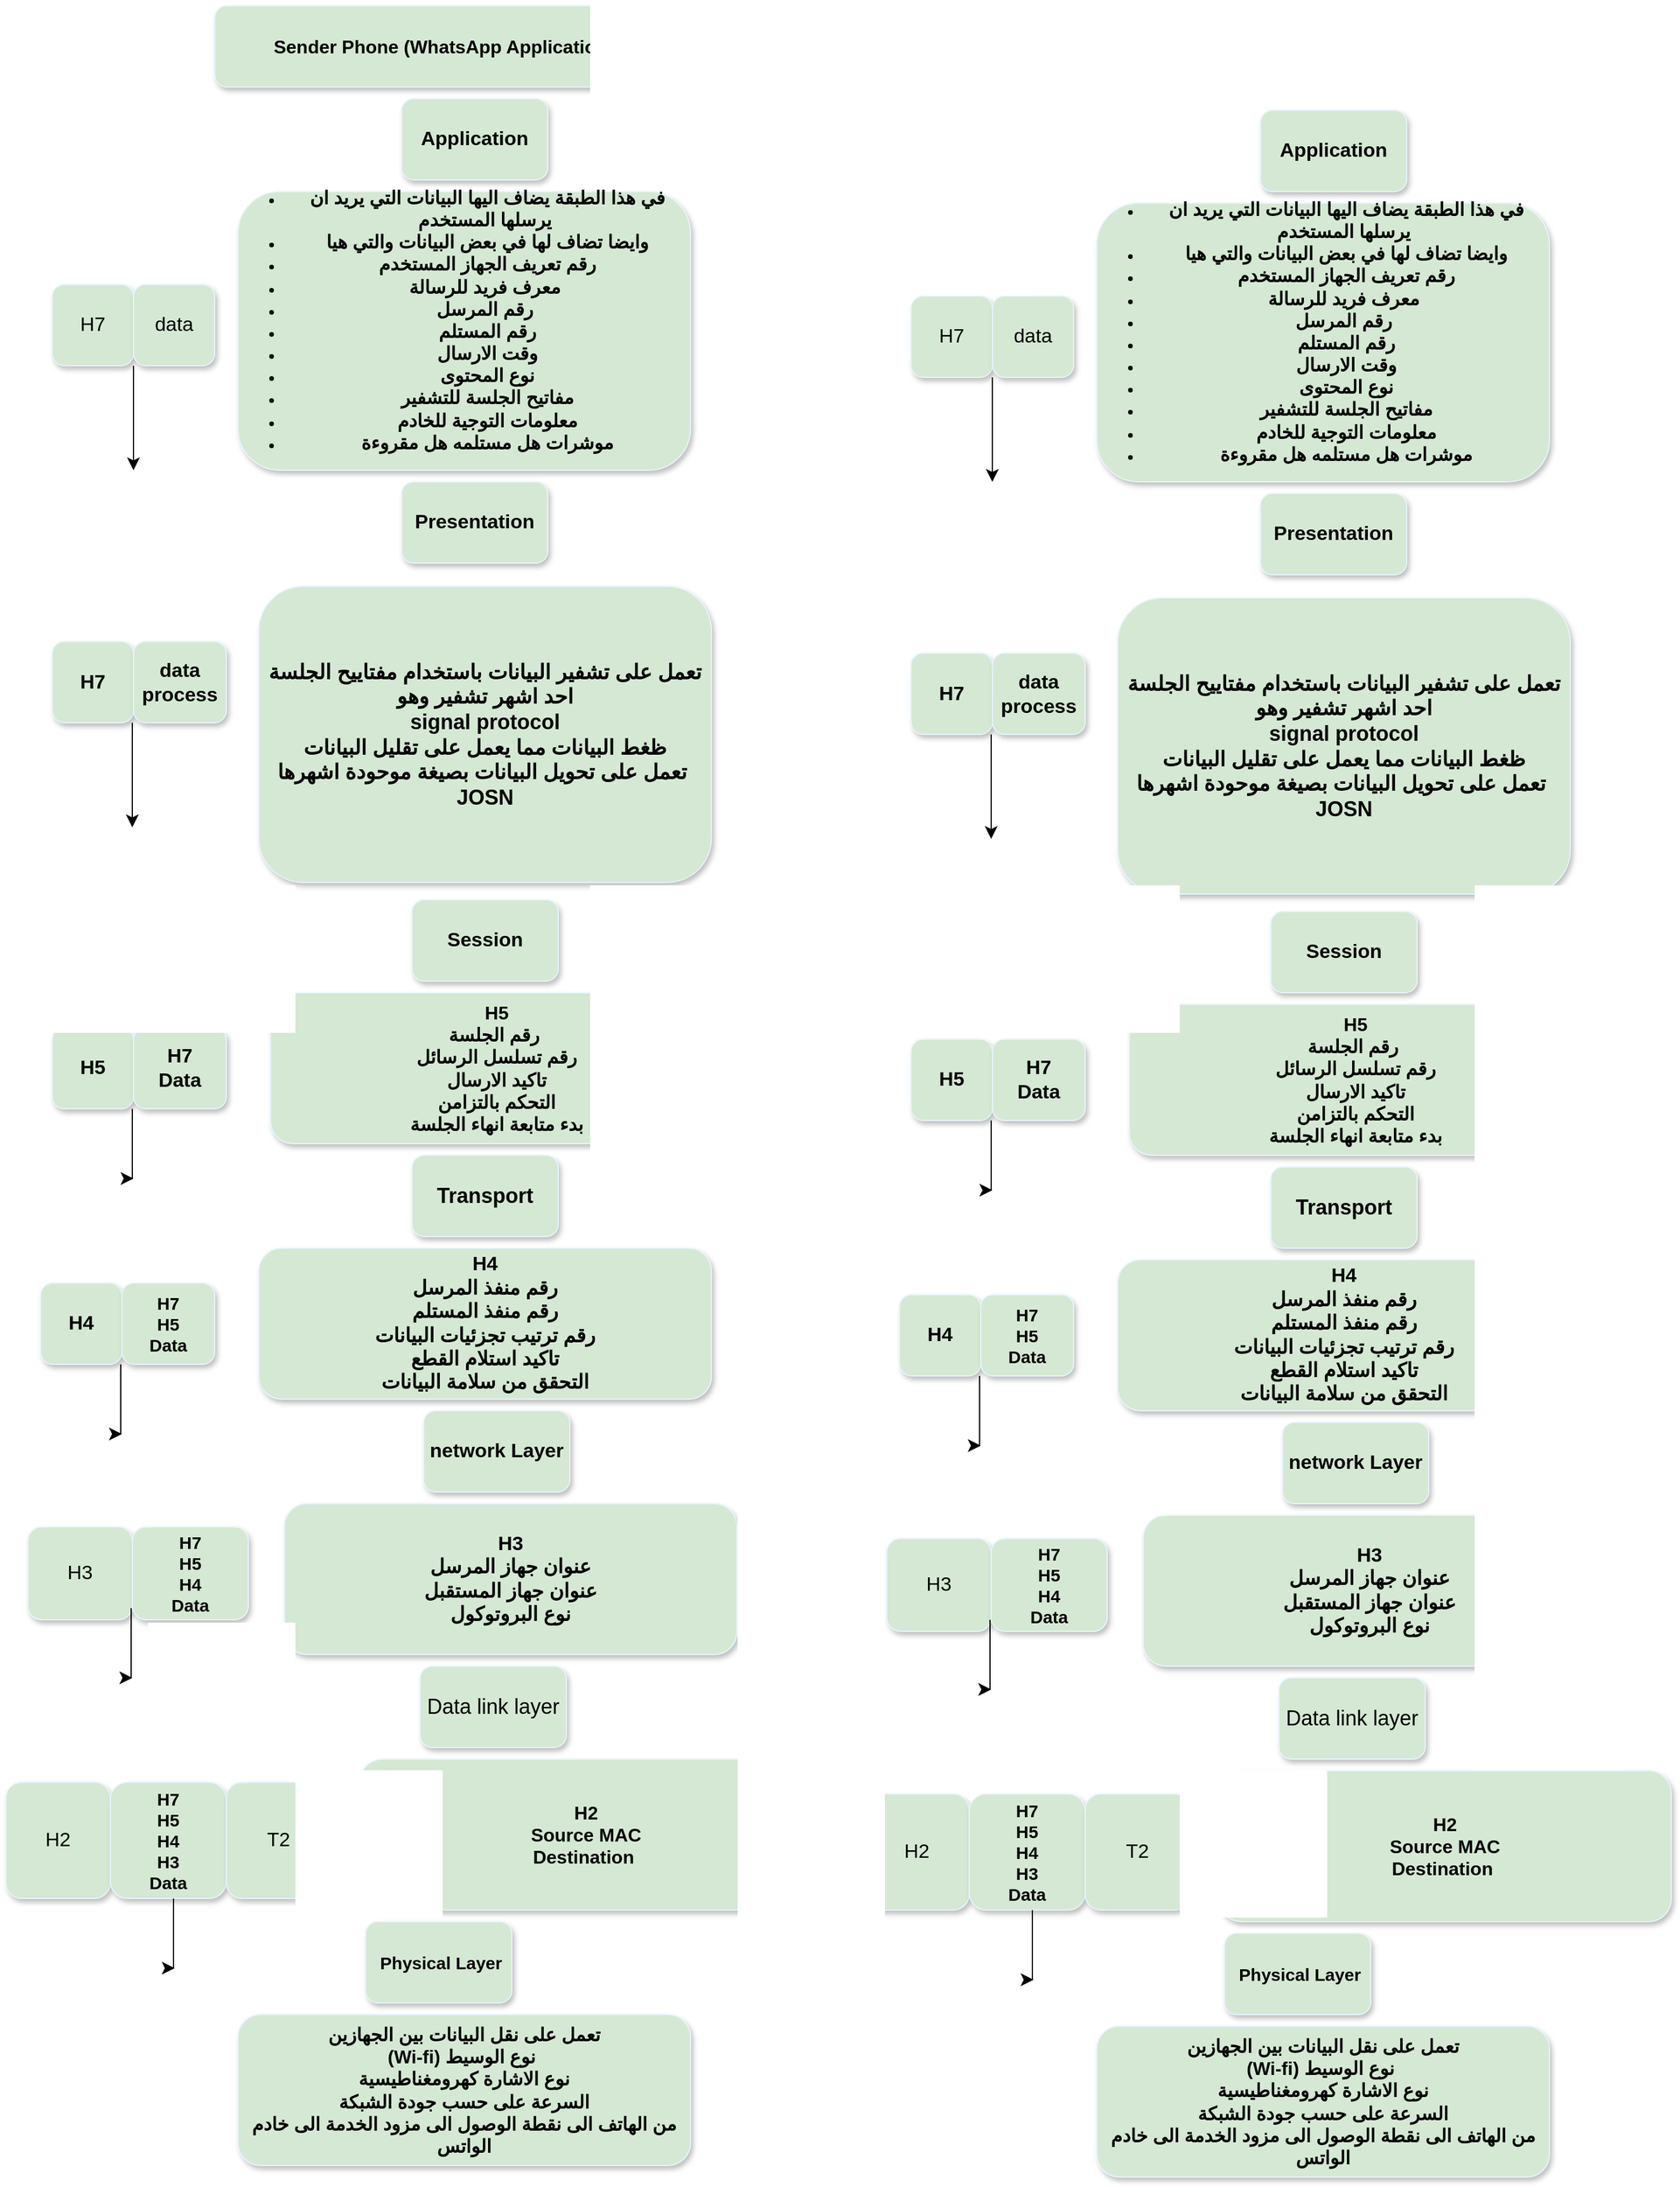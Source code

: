 <mxfile version="28.2.5">
  <diagram name="Page-1" id="BYnBQf4yTMIS-qgF4fNu">
    <mxGraphModel dx="1042" dy="1785" grid="1" gridSize="10" guides="1" tooltips="1" connect="1" arrows="1" fold="1" page="1" pageScale="1" pageWidth="827" pageHeight="1169" math="0" shadow="0">
      <root>
        <mxCell id="0" />
        <mxCell id="1" parent="0" />
        <mxCell id="rUcuS0b6T3NQoIwaLk_W-1" value="&lt;font style=&quot;font-size: 16px;&quot;&gt;&lt;b&gt;&amp;nbsp;Sender Phone (WhatsApp Application)&lt;/b&gt;&lt;/font&gt;" style="rounded=1;whiteSpace=wrap;html=1;fillColor=#d5e8d4;strokeColor=#E8F5FF;gradientColor=none;gradientDirection=south;glass=0;shadow=1;" parent="1" vertex="1">
          <mxGeometry x="190" y="-50" width="390" height="70" as="geometry" />
        </mxCell>
        <mxCell id="rUcuS0b6T3NQoIwaLk_W-9" value="&lt;font style=&quot;font-size: 17px;&quot;&gt;H7&lt;/font&gt;" style="rounded=1;whiteSpace=wrap;html=1;fillColor=#d5e8d4;strokeColor=#E8F5FF;gradientColor=none;gradientDirection=south;glass=0;shadow=1;" parent="1" vertex="1">
          <mxGeometry x="50" y="190" width="70" height="70" as="geometry" />
        </mxCell>
        <mxCell id="rUcuS0b6T3NQoIwaLk_W-10" value="&lt;font style=&quot;font-size: 17px;&quot;&gt;data&lt;/font&gt;" style="rounded=1;whiteSpace=wrap;html=1;fillColor=#d5e8d4;strokeColor=#E8F5FF;gradientColor=none;gradientDirection=south;glass=0;shadow=1;" parent="1" vertex="1">
          <mxGeometry x="120" y="190" width="70" height="70" as="geometry" />
        </mxCell>
        <mxCell id="rUcuS0b6T3NQoIwaLk_W-13" value="&lt;ul&gt;&lt;li style=&quot;&quot;&gt;&lt;span style=&quot;background-color: transparent; color: light-dark(rgb(0, 0, 0), rgb(255, 255, 255));&quot;&gt;&lt;b style=&quot;&quot;&gt;&lt;font style=&quot;font-size: 16px;&quot;&gt;في هذا الطبقة يضاف اليها البيانات التي يريد ان يرسلها المستخدم&amp;nbsp;&lt;/font&gt;&lt;/b&gt;&lt;/span&gt;&lt;/li&gt;&lt;li style=&quot;&quot;&gt;&lt;b&gt;&lt;font style=&quot;font-size: 16px;&quot;&gt;&lt;span style=&quot;background-color: transparent; color: light-dark(rgb(0, 0, 0), rgb(255, 255, 255));&quot;&gt;&amp;nbsp;&lt;/span&gt;&lt;span style=&quot;background-color: transparent; color: light-dark(rgb(0, 0, 0), rgb(255, 255, 255));&quot;&gt;وايضا تضاف لها في بعض البيانات والتي هيا&amp;nbsp;&lt;/span&gt;&lt;/font&gt;&lt;/b&gt;&lt;/li&gt;&lt;li style=&quot;&quot;&gt;&lt;span style=&quot;background-color: transparent; color: light-dark(rgb(0, 0, 0), rgb(255, 255, 255));&quot;&gt;&lt;b&gt;&lt;font style=&quot;font-size: 16px;&quot;&gt;رقم تعريف الجهاز المستخدم&lt;/font&gt;&lt;/b&gt;&lt;/span&gt;&lt;/li&gt;&lt;li style=&quot;&quot;&gt;&lt;span style=&quot;background-color: transparent; color: light-dark(rgb(0, 0, 0), rgb(255, 255, 255));&quot;&gt;&lt;b&gt;&lt;font style=&quot;font-size: 16px;&quot;&gt;معرف فريد للرسالة&amp;nbsp;&lt;/font&gt;&lt;/b&gt;&lt;/span&gt;&lt;/li&gt;&lt;li style=&quot;&quot;&gt;&lt;span style=&quot;background-color: transparent; color: light-dark(rgb(0, 0, 0), rgb(255, 255, 255));&quot;&gt;&lt;b&gt;&lt;font style=&quot;font-size: 16px;&quot;&gt;رقم المرسل&amp;nbsp;&lt;/font&gt;&lt;/b&gt;&lt;/span&gt;&lt;/li&gt;&lt;li style=&quot;&quot;&gt;&lt;span style=&quot;background-color: transparent; color: light-dark(rgb(0, 0, 0), rgb(255, 255, 255));&quot;&gt;&lt;b&gt;&lt;font style=&quot;font-size: 16px;&quot;&gt;رقم المستلم&lt;/font&gt;&lt;/b&gt;&lt;/span&gt;&lt;/li&gt;&lt;li style=&quot;&quot;&gt;&lt;span style=&quot;background-color: transparent; color: light-dark(rgb(0, 0, 0), rgb(255, 255, 255));&quot;&gt;&lt;b&gt;&lt;font style=&quot;font-size: 16px;&quot;&gt;وقت الارسال&lt;/font&gt;&lt;/b&gt;&lt;/span&gt;&lt;/li&gt;&lt;li style=&quot;&quot;&gt;&lt;span style=&quot;background-color: transparent; color: light-dark(rgb(0, 0, 0), rgb(255, 255, 255));&quot;&gt;&lt;b&gt;&lt;font style=&quot;font-size: 16px;&quot;&gt;نوع المحتوى&lt;/font&gt;&lt;/b&gt;&lt;/span&gt;&lt;/li&gt;&lt;li style=&quot;&quot;&gt;&lt;span style=&quot;background-color: transparent; color: light-dark(rgb(0, 0, 0), rgb(255, 255, 255));&quot;&gt;&lt;b&gt;&lt;font style=&quot;font-size: 16px;&quot;&gt;مفاتيح الجلسة للتشفير&lt;/font&gt;&lt;/b&gt;&lt;/span&gt;&lt;/li&gt;&lt;li style=&quot;&quot;&gt;&lt;span style=&quot;background-color: transparent; color: light-dark(rgb(0, 0, 0), rgb(255, 255, 255));&quot;&gt;&lt;b&gt;&lt;font style=&quot;font-size: 16px;&quot;&gt;معلومات التوجية للخادم&lt;/font&gt;&lt;/b&gt;&lt;/span&gt;&lt;/li&gt;&lt;li style=&quot;&quot;&gt;&lt;span style=&quot;background-color: transparent; color: light-dark(rgb(0, 0, 0), rgb(255, 255, 255));&quot;&gt;&lt;b&gt;&lt;font style=&quot;font-size: 16px;&quot;&gt;موشرات هل مستلمه هل مقروءة&lt;/font&gt;&lt;/b&gt;&lt;/span&gt;&lt;/li&gt;&lt;/ul&gt;&lt;div style=&quot;&quot;&gt;&lt;span style=&quot;font-size: 16px;&quot;&gt;&lt;br&gt;&lt;/span&gt;&lt;/div&gt;" style="rounded=1;whiteSpace=wrap;html=1;fillColor=#d5e8d4;strokeColor=#E8F5FF;gradientColor=none;gradientDirection=south;glass=0;shadow=1;" parent="1" vertex="1">
          <mxGeometry x="210" y="110" width="390" height="240" as="geometry" />
        </mxCell>
        <mxCell id="rUcuS0b6T3NQoIwaLk_W-14" value="&lt;font style=&quot;font-size: 17px;&quot;&gt;&lt;b&gt;H7&lt;/b&gt;&lt;/font&gt;" style="rounded=1;whiteSpace=wrap;html=1;fillColor=#d5e8d4;strokeColor=#E8F5FF;gradientColor=none;gradientDirection=south;glass=0;shadow=1;" parent="1" vertex="1">
          <mxGeometry x="50" y="497.5" width="70" height="70" as="geometry" />
        </mxCell>
        <mxCell id="rUcuS0b6T3NQoIwaLk_W-15" value="&lt;font style=&quot;font-size: 17px;&quot;&gt;&lt;b&gt;data&lt;/b&gt;&lt;/font&gt;&lt;div&gt;&lt;span style=&quot;font-size: 17px;&quot;&gt;&lt;b&gt;process&lt;/b&gt;&lt;/span&gt;&lt;/div&gt;" style="rounded=1;whiteSpace=wrap;html=1;fillColor=#d5e8d4;strokeColor=#E8F5FF;gradientColor=none;gradientDirection=south;glass=0;shadow=1;" parent="1" vertex="1">
          <mxGeometry x="120" y="497.5" width="80" height="70" as="geometry" />
        </mxCell>
        <mxCell id="rUcuS0b6T3NQoIwaLk_W-18" value="" style="edgeStyle=segmentEdgeStyle;endArrow=classic;html=1;curved=0;rounded=0;endSize=8;startSize=8;exitX=0;exitY=1;exitDx=0;exitDy=0;" parent="1" source="rUcuS0b6T3NQoIwaLk_W-10" edge="1">
          <mxGeometry width="50" height="50" relative="1" as="geometry">
            <mxPoint x="160" y="400" as="sourcePoint" />
            <mxPoint x="120" y="350" as="targetPoint" />
          </mxGeometry>
        </mxCell>
        <mxCell id="rUcuS0b6T3NQoIwaLk_W-20" value="" style="edgeStyle=segmentEdgeStyle;endArrow=classic;html=1;curved=0;rounded=0;endSize=8;startSize=8;exitX=0;exitY=1;exitDx=0;exitDy=0;" parent="1" edge="1">
          <mxGeometry width="50" height="50" relative="1" as="geometry">
            <mxPoint x="119" y="567.5" as="sourcePoint" />
            <mxPoint x="119" y="657.5" as="targetPoint" />
            <Array as="points">
              <mxPoint x="119" y="657.5" />
              <mxPoint x="119" y="657.5" />
            </Array>
          </mxGeometry>
        </mxCell>
        <mxCell id="rUcuS0b6T3NQoIwaLk_W-21" value="&lt;span style=&quot;background-color: transparent; color: light-dark(rgb(0, 0, 0), rgb(255, 255, 255));&quot;&gt;&lt;b style=&quot;&quot;&gt;&lt;font style=&quot;font-size: 18px;&quot;&gt;تعمل على تشفير البيانات باستخدام مفتاييح الجلسة احد اشهر تشفير وهو&lt;/font&gt;&lt;/b&gt;&lt;/span&gt;&lt;div&gt;&lt;b&gt;&lt;font style=&quot;font-size: 18px;&quot;&gt;signal protocol&lt;/font&gt;&lt;/b&gt;&lt;/div&gt;&lt;div&gt;&lt;b&gt;&lt;font style=&quot;font-size: 18px;&quot;&gt;ظغط البيانات مما يعمل على تقليل البيانات&lt;/font&gt;&lt;/b&gt;&lt;/div&gt;&lt;div&gt;&lt;b&gt;&lt;font style=&quot;font-size: 18px;&quot;&gt;تعمل على تحويل البيانات بصيغة موحودة اشهرها&amp;nbsp;&lt;/font&gt;&lt;/b&gt;&lt;/div&gt;&lt;div&gt;&lt;b style=&quot;&quot;&gt;&lt;font style=&quot;font-size: 18px;&quot;&gt;JOSN&lt;/font&gt;&lt;/b&gt;&lt;/div&gt;" style="rounded=1;whiteSpace=wrap;html=1;fillColor=#d5e8d4;strokeColor=#E8F5FF;gradientColor=none;gradientDirection=south;glass=0;shadow=1;" parent="1" vertex="1">
          <mxGeometry x="228" y="450" width="390" height="255" as="geometry" />
        </mxCell>
        <mxCell id="rUcuS0b6T3NQoIwaLk_W-22" value="&lt;font style=&quot;font-size: 17px;&quot;&gt;&lt;b&gt;Presentation&lt;/b&gt;&lt;/font&gt;" style="rounded=1;whiteSpace=wrap;html=1;fillColor=#d5e8d4;strokeColor=#E8F5FF;gradientColor=none;gradientDirection=south;glass=0;shadow=1;" parent="1" vertex="1">
          <mxGeometry x="351" y="360" width="126" height="70" as="geometry" />
        </mxCell>
        <mxCell id="rUcuS0b6T3NQoIwaLk_W-23" value="&lt;font style=&quot;font-size: 17px;&quot;&gt;&lt;b&gt;Application&lt;/b&gt;&lt;/font&gt;" style="rounded=1;whiteSpace=wrap;html=1;fillColor=#d5e8d4;strokeColor=#E8F5FF;gradientColor=none;gradientDirection=south;glass=0;shadow=1;" parent="1" vertex="1">
          <mxGeometry x="351" y="30" width="126" height="70" as="geometry" />
        </mxCell>
        <mxCell id="rUcuS0b6T3NQoIwaLk_W-26" value="&lt;font style=&quot;font-size: 17px;&quot;&gt;&lt;b&gt;H5&lt;/b&gt;&lt;/font&gt;" style="rounded=1;whiteSpace=wrap;html=1;fillColor=#d5e8d4;strokeColor=#E8F5FF;gradientColor=none;gradientDirection=south;glass=0;shadow=1;" parent="1" vertex="1">
          <mxGeometry x="50" y="830" width="70" height="70" as="geometry" />
        </mxCell>
        <mxCell id="rUcuS0b6T3NQoIwaLk_W-27" value="&lt;span style=&quot;font-size: 17px;&quot;&gt;&lt;b&gt;H7&lt;/b&gt;&lt;/span&gt;&lt;div&gt;&lt;span style=&quot;font-size: 17px;&quot;&gt;&lt;b&gt;Data&lt;/b&gt;&lt;/span&gt;&lt;/div&gt;" style="rounded=1;whiteSpace=wrap;html=1;fillColor=#d5e8d4;strokeColor=#E8F5FF;gradientColor=none;gradientDirection=south;glass=0;shadow=1;" parent="1" vertex="1">
          <mxGeometry x="120" y="830" width="80" height="70" as="geometry" />
        </mxCell>
        <mxCell id="rUcuS0b6T3NQoIwaLk_W-28" value="" style="edgeStyle=segmentEdgeStyle;endArrow=classic;html=1;curved=0;rounded=0;endSize=8;startSize=8;exitX=0;exitY=1;exitDx=0;exitDy=0;" parent="1" edge="1">
          <mxGeometry width="50" height="50" relative="1" as="geometry">
            <mxPoint x="119" y="900" as="sourcePoint" />
            <mxPoint x="120" y="960" as="targetPoint" />
            <Array as="points">
              <mxPoint x="119" y="920" />
              <mxPoint x="119" y="920" />
            </Array>
          </mxGeometry>
        </mxCell>
        <mxCell id="rUcuS0b6T3NQoIwaLk_W-29" value="&lt;div&gt;&lt;span style=&quot;font-size: 16px;&quot;&gt;&lt;b&gt;H5&lt;/b&gt;&lt;/span&gt;&lt;/div&gt;&lt;div&gt;&lt;span style=&quot;font-size: 16px;&quot;&gt;&lt;b&gt;رقم الجلسة&amp;nbsp;&lt;/b&gt;&lt;/span&gt;&lt;/div&gt;&lt;div&gt;&lt;span style=&quot;font-size: 16px;&quot;&gt;&lt;b&gt;رقم تسلسل الرسائل&lt;/b&gt;&lt;/span&gt;&lt;/div&gt;&lt;div&gt;&lt;span style=&quot;font-size: 16px;&quot;&gt;&lt;b&gt;تاكيد الارسال&lt;/b&gt;&lt;/span&gt;&lt;/div&gt;&lt;div&gt;&lt;span style=&quot;font-size: 16px;&quot;&gt;&lt;b&gt;التحكم بالتزامن&lt;/b&gt;&lt;/span&gt;&lt;/div&gt;&lt;div&gt;&lt;span style=&quot;font-size: 16px;&quot;&gt;&lt;b&gt;بدء متابعة انهاء الجلسة&lt;/b&gt;&lt;/span&gt;&lt;/div&gt;" style="rounded=1;whiteSpace=wrap;html=1;fillColor=#d5e8d4;strokeColor=#E8F5FF;gradientColor=none;gradientDirection=south;glass=0;shadow=1;" parent="1" vertex="1">
          <mxGeometry x="238" y="800" width="390" height="130" as="geometry" />
        </mxCell>
        <mxCell id="rUcuS0b6T3NQoIwaLk_W-30" value="&lt;span style=&quot;font-size: 17px;&quot;&gt;&lt;b&gt;Session&lt;/b&gt;&lt;/span&gt;" style="rounded=1;whiteSpace=wrap;html=1;fillColor=#d5e8d4;strokeColor=#E8F5FF;gradientColor=none;gradientDirection=south;glass=0;shadow=1;" parent="1" vertex="1">
          <mxGeometry x="360" y="720" width="126" height="70" as="geometry" />
        </mxCell>
        <mxCell id="rUcuS0b6T3NQoIwaLk_W-34" value="&lt;span style=&quot;font-size: 17px;&quot;&gt;&lt;b&gt;H4&lt;/b&gt;&lt;/span&gt;" style="rounded=1;whiteSpace=wrap;html=1;fillColor=#d5e8d4;strokeColor=#E8F5FF;gradientColor=none;gradientDirection=south;glass=0;shadow=1;" parent="1" vertex="1">
          <mxGeometry x="40" y="1050" width="70" height="70" as="geometry" />
        </mxCell>
        <mxCell id="rUcuS0b6T3NQoIwaLk_W-35" value="&lt;font style=&quot;font-size: 15px;&quot;&gt;&lt;b&gt;H7&lt;/b&gt;&lt;/font&gt;&lt;div&gt;&lt;font style=&quot;font-size: 15px;&quot;&gt;&lt;b&gt;H5&lt;/b&gt;&lt;/font&gt;&lt;/div&gt;&lt;div&gt;&lt;font style=&quot;font-size: 15px;&quot;&gt;&lt;b&gt;Data&lt;/b&gt;&lt;/font&gt;&lt;/div&gt;" style="rounded=1;whiteSpace=wrap;html=1;fillColor=#d5e8d4;strokeColor=#E8F5FF;gradientColor=none;gradientDirection=south;glass=0;shadow=1;" parent="1" vertex="1">
          <mxGeometry x="110" y="1050" width="80" height="70" as="geometry" />
        </mxCell>
        <mxCell id="rUcuS0b6T3NQoIwaLk_W-36" value="" style="edgeStyle=segmentEdgeStyle;endArrow=classic;html=1;curved=0;rounded=0;endSize=8;startSize=8;exitX=0;exitY=1;exitDx=0;exitDy=0;" parent="1" edge="1">
          <mxGeometry width="50" height="50" relative="1" as="geometry">
            <mxPoint x="109" y="1120" as="sourcePoint" />
            <mxPoint x="110" y="1180" as="targetPoint" />
            <Array as="points">
              <mxPoint x="109" y="1140" />
              <mxPoint x="109" y="1140" />
            </Array>
          </mxGeometry>
        </mxCell>
        <mxCell id="rUcuS0b6T3NQoIwaLk_W-37" value="&lt;div&gt;&lt;b style=&quot;&quot;&gt;&lt;font style=&quot;font-size: 17px;&quot;&gt;H4&lt;/font&gt;&lt;/b&gt;&lt;/div&gt;&lt;div&gt;&lt;b&gt;&lt;font style=&quot;font-size: 17px;&quot;&gt;رقم منفذ المرسل&lt;/font&gt;&lt;/b&gt;&lt;/div&gt;&lt;div&gt;&lt;b&gt;&lt;font style=&quot;font-size: 17px;&quot;&gt;رقم منفذ المستلم&lt;/font&gt;&lt;/b&gt;&lt;/div&gt;&lt;div&gt;&lt;b&gt;&lt;font style=&quot;font-size: 17px;&quot;&gt;رقم ترتيب تجزئيات البيانات&lt;/font&gt;&lt;/b&gt;&lt;/div&gt;&lt;div&gt;&lt;b&gt;&lt;font style=&quot;font-size: 17px;&quot;&gt;تاكيد استلام القطع&lt;/font&gt;&lt;/b&gt;&lt;/div&gt;&lt;div&gt;&lt;b style=&quot;&quot;&gt;&lt;font style=&quot;font-size: 17px;&quot;&gt;التحقق من سلامة البيانات&lt;/font&gt;&lt;/b&gt;&lt;/div&gt;" style="rounded=1;whiteSpace=wrap;html=1;fillColor=#d5e8d4;strokeColor=#E8F5FF;gradientColor=none;gradientDirection=south;glass=0;shadow=1;" parent="1" vertex="1">
          <mxGeometry x="228" y="1020" width="390" height="130" as="geometry" />
        </mxCell>
        <mxCell id="rUcuS0b6T3NQoIwaLk_W-38" value="&lt;b style=&quot;&quot;&gt;&lt;font style=&quot;font-size: 18px;&quot;&gt;Transport&lt;/font&gt;&lt;/b&gt;" style="rounded=1;whiteSpace=wrap;html=1;fillColor=#d5e8d4;strokeColor=#E8F5FF;gradientColor=none;gradientDirection=south;glass=0;shadow=1;" parent="1" vertex="1">
          <mxGeometry x="360" y="940" width="126" height="70" as="geometry" />
        </mxCell>
        <mxCell id="rUcuS0b6T3NQoIwaLk_W-39" value="&lt;span style=&quot;font-size: 17px;&quot;&gt;H3&lt;/span&gt;" style="rounded=1;whiteSpace=wrap;html=1;fillColor=#d5e8d4;strokeColor=#E8F5FF;gradientColor=none;gradientDirection=south;glass=0;shadow=1;" parent="1" vertex="1">
          <mxGeometry x="29" y="1260" width="90" height="80" as="geometry" />
        </mxCell>
        <mxCell id="rUcuS0b6T3NQoIwaLk_W-40" value="&lt;font style=&quot;font-size: 15px;&quot;&gt;&lt;b&gt;H7&lt;/b&gt;&lt;/font&gt;&lt;div&gt;&lt;font style=&quot;font-size: 15px;&quot;&gt;&lt;b&gt;H5&lt;/b&gt;&lt;/font&gt;&lt;/div&gt;&lt;div&gt;&lt;font style=&quot;font-size: 15px;&quot;&gt;&lt;b&gt;H4&lt;/b&gt;&lt;/font&gt;&lt;/div&gt;&lt;div&gt;&lt;font style=&quot;font-size: 15px;&quot;&gt;&lt;b&gt;Data&lt;/b&gt;&lt;/font&gt;&lt;/div&gt;" style="rounded=1;whiteSpace=wrap;html=1;fillColor=#d5e8d4;strokeColor=#E8F5FF;gradientColor=none;gradientDirection=south;glass=0;shadow=1;" parent="1" vertex="1">
          <mxGeometry x="119" y="1260" width="100" height="80" as="geometry" />
        </mxCell>
        <mxCell id="rUcuS0b6T3NQoIwaLk_W-41" value="" style="edgeStyle=segmentEdgeStyle;endArrow=classic;html=1;curved=0;rounded=0;endSize=8;startSize=8;exitX=0;exitY=1;exitDx=0;exitDy=0;" parent="1" edge="1">
          <mxGeometry width="50" height="50" relative="1" as="geometry">
            <mxPoint x="118" y="1330" as="sourcePoint" />
            <mxPoint x="119" y="1390" as="targetPoint" />
            <Array as="points">
              <mxPoint x="118" y="1350" />
              <mxPoint x="118" y="1350" />
            </Array>
          </mxGeometry>
        </mxCell>
        <mxCell id="rUcuS0b6T3NQoIwaLk_W-42" value="&lt;div&gt;&lt;b style=&quot;&quot;&gt;&lt;font style=&quot;font-size: 17px;&quot;&gt;H3&lt;/font&gt;&lt;/b&gt;&lt;/div&gt;&lt;div&gt;&lt;b&gt;&lt;font style=&quot;font-size: 17px;&quot;&gt;عنوان جهاز المرسل&lt;/font&gt;&lt;/b&gt;&lt;/div&gt;&lt;div&gt;&lt;b&gt;&lt;font style=&quot;font-size: 17px;&quot;&gt;عنوان جهاز المستقبل&lt;/font&gt;&lt;/b&gt;&lt;/div&gt;&lt;div&gt;&lt;b style=&quot;&quot;&gt;&lt;font style=&quot;font-size: 17px;&quot;&gt;نوع البروتوكول&lt;/font&gt;&lt;/b&gt;&lt;/div&gt;" style="rounded=1;whiteSpace=wrap;html=1;fillColor=#d5e8d4;strokeColor=#E8F5FF;gradientColor=none;gradientDirection=south;glass=0;shadow=1;" parent="1" vertex="1">
          <mxGeometry x="250" y="1240" width="390" height="130" as="geometry" />
        </mxCell>
        <mxCell id="rUcuS0b6T3NQoIwaLk_W-43" value="&lt;b style=&quot;&quot;&gt;&lt;font style=&quot;font-size: 17px;&quot;&gt;network Layer&lt;/font&gt;&lt;/b&gt;" style="rounded=1;whiteSpace=wrap;html=1;fillColor=#d5e8d4;strokeColor=#E8F5FF;gradientColor=none;gradientDirection=south;glass=0;shadow=1;" parent="1" vertex="1">
          <mxGeometry x="370" y="1160" width="126" height="70" as="geometry" />
        </mxCell>
        <mxCell id="rUcuS0b6T3NQoIwaLk_W-44" value="&lt;span style=&quot;font-size: 17px;&quot;&gt;H2&lt;/span&gt;" style="rounded=1;whiteSpace=wrap;html=1;fillColor=#d5e8d4;strokeColor=#E8F5FF;gradientColor=none;gradientDirection=south;glass=0;shadow=1;" parent="1" vertex="1">
          <mxGeometry x="10" y="1480" width="90" height="100" as="geometry" />
        </mxCell>
        <mxCell id="rUcuS0b6T3NQoIwaLk_W-45" value="&lt;font style=&quot;font-size: 15px;&quot;&gt;&lt;b&gt;H7&lt;/b&gt;&lt;/font&gt;&lt;div&gt;&lt;font style=&quot;font-size: 15px;&quot;&gt;&lt;b&gt;H5&lt;/b&gt;&lt;/font&gt;&lt;/div&gt;&lt;div&gt;&lt;font style=&quot;font-size: 15px;&quot;&gt;&lt;b&gt;H4&lt;/b&gt;&lt;/font&gt;&lt;/div&gt;&lt;div&gt;&lt;font style=&quot;font-size: 15px;&quot;&gt;&lt;b&gt;H3&lt;/b&gt;&lt;/font&gt;&lt;/div&gt;&lt;div&gt;&lt;font style=&quot;font-size: 15px;&quot;&gt;&lt;b&gt;Data&lt;/b&gt;&lt;/font&gt;&lt;/div&gt;" style="rounded=1;whiteSpace=wrap;html=1;fillColor=#d5e8d4;strokeColor=#E8F5FF;gradientColor=none;gradientDirection=south;glass=0;shadow=1;" parent="1" vertex="1">
          <mxGeometry x="100" y="1480" width="100" height="100" as="geometry" />
        </mxCell>
        <mxCell id="rUcuS0b6T3NQoIwaLk_W-46" value="" style="edgeStyle=segmentEdgeStyle;endArrow=classic;html=1;curved=0;rounded=0;endSize=8;startSize=8;exitX=0;exitY=1;exitDx=0;exitDy=0;" parent="1" edge="1">
          <mxGeometry width="50" height="50" relative="1" as="geometry">
            <mxPoint x="154.5" y="1580" as="sourcePoint" />
            <mxPoint x="155.5" y="1640" as="targetPoint" />
            <Array as="points">
              <mxPoint x="154.5" y="1600" />
              <mxPoint x="154.5" y="1600" />
            </Array>
          </mxGeometry>
        </mxCell>
        <mxCell id="rUcuS0b6T3NQoIwaLk_W-47" value="&lt;div&gt;&lt;font style=&quot;font-size: 16px;&quot;&gt;&lt;b&gt;H2&lt;/b&gt;&lt;/font&gt;&lt;/div&gt;&lt;div&gt;&lt;font style=&quot;font-size: 16px;&quot;&gt;&lt;b&gt;Source MAC&lt;/b&gt;&lt;/font&gt;&lt;/div&gt;&lt;div&gt;&lt;font style=&quot;font-size: 16px;&quot;&gt;&lt;b&gt;Destination&amp;nbsp;&lt;/b&gt;&lt;/font&gt;&lt;/div&gt;" style="rounded=1;whiteSpace=wrap;html=1;fillColor=#d5e8d4;strokeColor=#E8F5FF;gradientColor=none;gradientDirection=south;glass=0;shadow=1;align=center;" parent="1" vertex="1">
          <mxGeometry x="315" y="1460" width="390" height="130" as="geometry" />
        </mxCell>
        <mxCell id="rUcuS0b6T3NQoIwaLk_W-48" value="&lt;font style=&quot;font-size: 18px;&quot;&gt;Data link layer&lt;/font&gt;" style="rounded=1;whiteSpace=wrap;html=1;fillColor=#d5e8d4;strokeColor=#E8F5FF;gradientColor=none;gradientDirection=south;glass=0;shadow=1;" parent="1" vertex="1">
          <mxGeometry x="367" y="1380" width="126" height="70" as="geometry" />
        </mxCell>
        <mxCell id="rUcuS0b6T3NQoIwaLk_W-49" value="&lt;span style=&quot;font-size: 17px;&quot;&gt;T2&lt;/span&gt;" style="rounded=1;whiteSpace=wrap;html=1;fillColor=#d5e8d4;strokeColor=#E8F5FF;gradientColor=none;gradientDirection=south;glass=0;shadow=1;" parent="1" vertex="1">
          <mxGeometry x="200" y="1480" width="90" height="100" as="geometry" />
        </mxCell>
        <mxCell id="rUcuS0b6T3NQoIwaLk_W-53" value="&lt;div&gt;&lt;span style=&quot;font-size: 16px;&quot;&gt;&lt;b&gt;تعمل على نقل البيانات بين الجهازين&lt;/b&gt;&lt;/span&gt;&lt;/div&gt;&lt;div&gt;&lt;span style=&quot;font-size: 16px;&quot;&gt;&lt;b&gt;(Wi-fi) نوع الوسيط&amp;nbsp;&lt;/b&gt;&lt;/span&gt;&lt;/div&gt;&lt;div&gt;&lt;span style=&quot;font-size: 16px;&quot;&gt;&lt;b&gt;نوع الاشارة كهرومغناطيسية&lt;/b&gt;&lt;/span&gt;&lt;/div&gt;&lt;div&gt;&lt;span style=&quot;font-size: 16px;&quot;&gt;&lt;b&gt;السرعة على حسب جودة الشبكة&lt;/b&gt;&lt;/span&gt;&lt;/div&gt;&lt;div&gt;&lt;span style=&quot;font-size: 16px;&quot;&gt;&lt;b&gt;من الهاتف الى نقطة الوصول الى مزود الخدمة الى خادم الواتس&lt;/b&gt;&lt;/span&gt;&lt;/div&gt;" style="rounded=1;whiteSpace=wrap;html=1;fillColor=#d5e8d4;strokeColor=#E8F5FF;gradientColor=none;gradientDirection=south;glass=0;shadow=1;align=center;" parent="1" vertex="1">
          <mxGeometry x="210" y="1680" width="390" height="130" as="geometry" />
        </mxCell>
        <mxCell id="rUcuS0b6T3NQoIwaLk_W-54" value="&lt;font style=&quot;font-size: 15px;&quot;&gt;&lt;b style=&quot;&quot;&gt;&amp;nbsp;Physical Layer&lt;/b&gt;&lt;/font&gt;" style="rounded=1;whiteSpace=wrap;html=1;fillColor=#d5e8d4;strokeColor=#E8F5FF;gradientColor=none;gradientDirection=south;glass=0;shadow=1;" parent="1" vertex="1">
          <mxGeometry x="320" y="1600" width="126" height="70" as="geometry" />
        </mxCell>
        <mxCell id="rUcuS0b6T3NQoIwaLk_W-56" style="edgeStyle=orthogonalEdgeStyle;rounded=0;orthogonalLoop=1;jettySize=auto;html=1;exitX=0.5;exitY=1;exitDx=0;exitDy=0;" parent="1" source="rUcuS0b6T3NQoIwaLk_W-38" target="rUcuS0b6T3NQoIwaLk_W-38" edge="1">
          <mxGeometry relative="1" as="geometry" />
        </mxCell>
        <mxCell id="XZ4du1RtXwlvnxnSr3-_-1" value="&lt;font style=&quot;font-size: 17px;&quot;&gt;H7&lt;/font&gt;" style="rounded=1;whiteSpace=wrap;html=1;fillColor=#d5e8d4;strokeColor=#E8F5FF;gradientColor=none;gradientDirection=south;glass=0;shadow=1;" vertex="1" parent="1">
          <mxGeometry x="790" y="200" width="70" height="70" as="geometry" />
        </mxCell>
        <mxCell id="XZ4du1RtXwlvnxnSr3-_-2" value="&lt;font style=&quot;font-size: 17px;&quot;&gt;data&lt;/font&gt;" style="rounded=1;whiteSpace=wrap;html=1;fillColor=#d5e8d4;strokeColor=#E8F5FF;gradientColor=none;gradientDirection=south;glass=0;shadow=1;" vertex="1" parent="1">
          <mxGeometry x="860" y="200" width="70" height="70" as="geometry" />
        </mxCell>
        <mxCell id="XZ4du1RtXwlvnxnSr3-_-3" value="&lt;ul&gt;&lt;li style=&quot;&quot;&gt;&lt;span style=&quot;background-color: transparent; color: light-dark(rgb(0, 0, 0), rgb(255, 255, 255));&quot;&gt;&lt;b style=&quot;&quot;&gt;&lt;font style=&quot;font-size: 16px;&quot;&gt;في هذا الطبقة يضاف اليها البيانات التي يريد ان يرسلها المستخدم&amp;nbsp;&lt;/font&gt;&lt;/b&gt;&lt;/span&gt;&lt;/li&gt;&lt;li style=&quot;&quot;&gt;&lt;b&gt;&lt;font style=&quot;font-size: 16px;&quot;&gt;&lt;span style=&quot;background-color: transparent; color: light-dark(rgb(0, 0, 0), rgb(255, 255, 255));&quot;&gt;&amp;nbsp;&lt;/span&gt;&lt;span style=&quot;background-color: transparent; color: light-dark(rgb(0, 0, 0), rgb(255, 255, 255));&quot;&gt;وايضا تضاف لها في بعض البيانات والتي هيا&amp;nbsp;&lt;/span&gt;&lt;/font&gt;&lt;/b&gt;&lt;/li&gt;&lt;li style=&quot;&quot;&gt;&lt;span style=&quot;background-color: transparent; color: light-dark(rgb(0, 0, 0), rgb(255, 255, 255));&quot;&gt;&lt;b&gt;&lt;font style=&quot;font-size: 16px;&quot;&gt;رقم تعريف الجهاز المستخدم&lt;/font&gt;&lt;/b&gt;&lt;/span&gt;&lt;/li&gt;&lt;li style=&quot;&quot;&gt;&lt;span style=&quot;background-color: transparent; color: light-dark(rgb(0, 0, 0), rgb(255, 255, 255));&quot;&gt;&lt;b&gt;&lt;font style=&quot;font-size: 16px;&quot;&gt;معرف فريد للرسالة&amp;nbsp;&lt;/font&gt;&lt;/b&gt;&lt;/span&gt;&lt;/li&gt;&lt;li style=&quot;&quot;&gt;&lt;span style=&quot;background-color: transparent; color: light-dark(rgb(0, 0, 0), rgb(255, 255, 255));&quot;&gt;&lt;b&gt;&lt;font style=&quot;font-size: 16px;&quot;&gt;رقم المرسل&amp;nbsp;&lt;/font&gt;&lt;/b&gt;&lt;/span&gt;&lt;/li&gt;&lt;li style=&quot;&quot;&gt;&lt;span style=&quot;background-color: transparent; color: light-dark(rgb(0, 0, 0), rgb(255, 255, 255));&quot;&gt;&lt;b&gt;&lt;font style=&quot;font-size: 16px;&quot;&gt;رقم المستلم&lt;/font&gt;&lt;/b&gt;&lt;/span&gt;&lt;/li&gt;&lt;li style=&quot;&quot;&gt;&lt;span style=&quot;background-color: transparent; color: light-dark(rgb(0, 0, 0), rgb(255, 255, 255));&quot;&gt;&lt;b&gt;&lt;font style=&quot;font-size: 16px;&quot;&gt;وقت الارسال&lt;/font&gt;&lt;/b&gt;&lt;/span&gt;&lt;/li&gt;&lt;li style=&quot;&quot;&gt;&lt;span style=&quot;background-color: transparent; color: light-dark(rgb(0, 0, 0), rgb(255, 255, 255));&quot;&gt;&lt;b&gt;&lt;font style=&quot;font-size: 16px;&quot;&gt;نوع المحتوى&lt;/font&gt;&lt;/b&gt;&lt;/span&gt;&lt;/li&gt;&lt;li style=&quot;&quot;&gt;&lt;span style=&quot;background-color: transparent; color: light-dark(rgb(0, 0, 0), rgb(255, 255, 255));&quot;&gt;&lt;b&gt;&lt;font style=&quot;font-size: 16px;&quot;&gt;مفاتيح الجلسة للتشفير&lt;/font&gt;&lt;/b&gt;&lt;/span&gt;&lt;/li&gt;&lt;li style=&quot;&quot;&gt;&lt;span style=&quot;background-color: transparent; color: light-dark(rgb(0, 0, 0), rgb(255, 255, 255));&quot;&gt;&lt;b&gt;&lt;font style=&quot;font-size: 16px;&quot;&gt;معلومات التوجية للخادم&lt;/font&gt;&lt;/b&gt;&lt;/span&gt;&lt;/li&gt;&lt;li style=&quot;&quot;&gt;&lt;span style=&quot;background-color: transparent; color: light-dark(rgb(0, 0, 0), rgb(255, 255, 255));&quot;&gt;&lt;b&gt;&lt;font style=&quot;font-size: 16px;&quot;&gt;موشرات هل مستلمه هل مقروءة&lt;/font&gt;&lt;/b&gt;&lt;/span&gt;&lt;/li&gt;&lt;/ul&gt;&lt;div style=&quot;&quot;&gt;&lt;span style=&quot;font-size: 16px;&quot;&gt;&lt;br&gt;&lt;/span&gt;&lt;/div&gt;" style="rounded=1;whiteSpace=wrap;html=1;fillColor=#d5e8d4;strokeColor=#E8F5FF;gradientColor=none;gradientDirection=south;glass=0;shadow=1;" vertex="1" parent="1">
          <mxGeometry x="950" y="120" width="390" height="240" as="geometry" />
        </mxCell>
        <mxCell id="XZ4du1RtXwlvnxnSr3-_-4" value="&lt;font style=&quot;font-size: 17px;&quot;&gt;&lt;b&gt;H7&lt;/b&gt;&lt;/font&gt;" style="rounded=1;whiteSpace=wrap;html=1;fillColor=#d5e8d4;strokeColor=#E8F5FF;gradientColor=none;gradientDirection=south;glass=0;shadow=1;" vertex="1" parent="1">
          <mxGeometry x="790" y="507.5" width="70" height="70" as="geometry" />
        </mxCell>
        <mxCell id="XZ4du1RtXwlvnxnSr3-_-5" value="&lt;font style=&quot;font-size: 17px;&quot;&gt;&lt;b&gt;data&lt;/b&gt;&lt;/font&gt;&lt;div&gt;&lt;span style=&quot;font-size: 17px;&quot;&gt;&lt;b&gt;process&lt;/b&gt;&lt;/span&gt;&lt;/div&gt;" style="rounded=1;whiteSpace=wrap;html=1;fillColor=#d5e8d4;strokeColor=#E8F5FF;gradientColor=none;gradientDirection=south;glass=0;shadow=1;" vertex="1" parent="1">
          <mxGeometry x="860" y="507.5" width="80" height="70" as="geometry" />
        </mxCell>
        <mxCell id="XZ4du1RtXwlvnxnSr3-_-6" value="" style="edgeStyle=segmentEdgeStyle;endArrow=classic;html=1;curved=0;rounded=0;endSize=8;startSize=8;exitX=0;exitY=1;exitDx=0;exitDy=0;" edge="1" parent="1" source="XZ4du1RtXwlvnxnSr3-_-2">
          <mxGeometry width="50" height="50" relative="1" as="geometry">
            <mxPoint x="900" y="410" as="sourcePoint" />
            <mxPoint x="860" y="360" as="targetPoint" />
          </mxGeometry>
        </mxCell>
        <mxCell id="XZ4du1RtXwlvnxnSr3-_-7" value="" style="edgeStyle=segmentEdgeStyle;endArrow=classic;html=1;curved=0;rounded=0;endSize=8;startSize=8;exitX=0;exitY=1;exitDx=0;exitDy=0;" edge="1" parent="1">
          <mxGeometry width="50" height="50" relative="1" as="geometry">
            <mxPoint x="859" y="577.5" as="sourcePoint" />
            <mxPoint x="859" y="667.5" as="targetPoint" />
            <Array as="points">
              <mxPoint x="859" y="667.5" />
              <mxPoint x="859" y="667.5" />
            </Array>
          </mxGeometry>
        </mxCell>
        <mxCell id="XZ4du1RtXwlvnxnSr3-_-8" value="&lt;span style=&quot;background-color: transparent; color: light-dark(rgb(0, 0, 0), rgb(255, 255, 255));&quot;&gt;&lt;b style=&quot;&quot;&gt;&lt;font style=&quot;font-size: 18px;&quot;&gt;تعمل على تشفير البيانات باستخدام مفتاييح الجلسة احد اشهر تشفير وهو&lt;/font&gt;&lt;/b&gt;&lt;/span&gt;&lt;div&gt;&lt;b&gt;&lt;font style=&quot;font-size: 18px;&quot;&gt;signal protocol&lt;/font&gt;&lt;/b&gt;&lt;/div&gt;&lt;div&gt;&lt;b&gt;&lt;font style=&quot;font-size: 18px;&quot;&gt;ظغط البيانات مما يعمل على تقليل البيانات&lt;/font&gt;&lt;/b&gt;&lt;/div&gt;&lt;div&gt;&lt;b&gt;&lt;font style=&quot;font-size: 18px;&quot;&gt;تعمل على تحويل البيانات بصيغة موحودة اشهرها&amp;nbsp;&lt;/font&gt;&lt;/b&gt;&lt;/div&gt;&lt;div&gt;&lt;b style=&quot;&quot;&gt;&lt;font style=&quot;font-size: 18px;&quot;&gt;JOSN&lt;/font&gt;&lt;/b&gt;&lt;/div&gt;" style="rounded=1;whiteSpace=wrap;html=1;fillColor=#d5e8d4;strokeColor=#E8F5FF;gradientColor=none;gradientDirection=south;glass=0;shadow=1;" vertex="1" parent="1">
          <mxGeometry x="968" y="460" width="390" height="255" as="geometry" />
        </mxCell>
        <mxCell id="XZ4du1RtXwlvnxnSr3-_-9" value="&lt;font style=&quot;font-size: 17px;&quot;&gt;&lt;b&gt;Presentation&lt;/b&gt;&lt;/font&gt;" style="rounded=1;whiteSpace=wrap;html=1;fillColor=#d5e8d4;strokeColor=#E8F5FF;gradientColor=none;gradientDirection=south;glass=0;shadow=1;" vertex="1" parent="1">
          <mxGeometry x="1091" y="370" width="126" height="70" as="geometry" />
        </mxCell>
        <mxCell id="XZ4du1RtXwlvnxnSr3-_-10" value="&lt;font style=&quot;font-size: 17px;&quot;&gt;&lt;b&gt;Application&lt;/b&gt;&lt;/font&gt;" style="rounded=1;whiteSpace=wrap;html=1;fillColor=#d5e8d4;strokeColor=#E8F5FF;gradientColor=none;gradientDirection=south;glass=0;shadow=1;" vertex="1" parent="1">
          <mxGeometry x="1091" y="40" width="126" height="70" as="geometry" />
        </mxCell>
        <mxCell id="XZ4du1RtXwlvnxnSr3-_-11" value="&lt;font style=&quot;font-size: 17px;&quot;&gt;&lt;b&gt;H5&lt;/b&gt;&lt;/font&gt;" style="rounded=1;whiteSpace=wrap;html=1;fillColor=#d5e8d4;strokeColor=#E8F5FF;gradientColor=none;gradientDirection=south;glass=0;shadow=1;" vertex="1" parent="1">
          <mxGeometry x="790" y="840" width="70" height="70" as="geometry" />
        </mxCell>
        <mxCell id="XZ4du1RtXwlvnxnSr3-_-12" value="&lt;span style=&quot;font-size: 17px;&quot;&gt;&lt;b&gt;H7&lt;/b&gt;&lt;/span&gt;&lt;div&gt;&lt;span style=&quot;font-size: 17px;&quot;&gt;&lt;b&gt;Data&lt;/b&gt;&lt;/span&gt;&lt;/div&gt;" style="rounded=1;whiteSpace=wrap;html=1;fillColor=#d5e8d4;strokeColor=#E8F5FF;gradientColor=none;gradientDirection=south;glass=0;shadow=1;" vertex="1" parent="1">
          <mxGeometry x="860" y="840" width="80" height="70" as="geometry" />
        </mxCell>
        <mxCell id="XZ4du1RtXwlvnxnSr3-_-13" value="" style="edgeStyle=segmentEdgeStyle;endArrow=classic;html=1;curved=0;rounded=0;endSize=8;startSize=8;exitX=0;exitY=1;exitDx=0;exitDy=0;" edge="1" parent="1">
          <mxGeometry width="50" height="50" relative="1" as="geometry">
            <mxPoint x="859" y="910" as="sourcePoint" />
            <mxPoint x="860" y="970" as="targetPoint" />
            <Array as="points">
              <mxPoint x="859" y="930" />
              <mxPoint x="859" y="930" />
            </Array>
          </mxGeometry>
        </mxCell>
        <mxCell id="XZ4du1RtXwlvnxnSr3-_-14" value="&lt;div&gt;&lt;span style=&quot;font-size: 16px;&quot;&gt;&lt;b&gt;H5&lt;/b&gt;&lt;/span&gt;&lt;/div&gt;&lt;div&gt;&lt;span style=&quot;font-size: 16px;&quot;&gt;&lt;b&gt;رقم الجلسة&amp;nbsp;&lt;/b&gt;&lt;/span&gt;&lt;/div&gt;&lt;div&gt;&lt;span style=&quot;font-size: 16px;&quot;&gt;&lt;b&gt;رقم تسلسل الرسائل&lt;/b&gt;&lt;/span&gt;&lt;/div&gt;&lt;div&gt;&lt;span style=&quot;font-size: 16px;&quot;&gt;&lt;b&gt;تاكيد الارسال&lt;/b&gt;&lt;/span&gt;&lt;/div&gt;&lt;div&gt;&lt;span style=&quot;font-size: 16px;&quot;&gt;&lt;b&gt;التحكم بالتزامن&lt;/b&gt;&lt;/span&gt;&lt;/div&gt;&lt;div&gt;&lt;span style=&quot;font-size: 16px;&quot;&gt;&lt;b&gt;بدء متابعة انهاء الجلسة&lt;/b&gt;&lt;/span&gt;&lt;/div&gt;" style="rounded=1;whiteSpace=wrap;html=1;fillColor=#d5e8d4;strokeColor=#E8F5FF;gradientColor=none;gradientDirection=south;glass=0;shadow=1;" vertex="1" parent="1">
          <mxGeometry x="978" y="810" width="390" height="130" as="geometry" />
        </mxCell>
        <mxCell id="XZ4du1RtXwlvnxnSr3-_-15" value="&lt;span style=&quot;font-size: 17px;&quot;&gt;&lt;b&gt;Session&lt;/b&gt;&lt;/span&gt;" style="rounded=1;whiteSpace=wrap;html=1;fillColor=#d5e8d4;strokeColor=#E8F5FF;gradientColor=none;gradientDirection=south;glass=0;shadow=1;" vertex="1" parent="1">
          <mxGeometry x="1100" y="730" width="126" height="70" as="geometry" />
        </mxCell>
        <mxCell id="XZ4du1RtXwlvnxnSr3-_-16" value="&lt;span style=&quot;font-size: 17px;&quot;&gt;&lt;b&gt;H4&lt;/b&gt;&lt;/span&gt;" style="rounded=1;whiteSpace=wrap;html=1;fillColor=#d5e8d4;strokeColor=#E8F5FF;gradientColor=none;gradientDirection=south;glass=0;shadow=1;" vertex="1" parent="1">
          <mxGeometry x="780" y="1060" width="70" height="70" as="geometry" />
        </mxCell>
        <mxCell id="XZ4du1RtXwlvnxnSr3-_-17" value="&lt;font style=&quot;font-size: 15px;&quot;&gt;&lt;b&gt;H7&lt;/b&gt;&lt;/font&gt;&lt;div&gt;&lt;font style=&quot;font-size: 15px;&quot;&gt;&lt;b&gt;H5&lt;/b&gt;&lt;/font&gt;&lt;/div&gt;&lt;div&gt;&lt;font style=&quot;font-size: 15px;&quot;&gt;&lt;b&gt;Data&lt;/b&gt;&lt;/font&gt;&lt;/div&gt;" style="rounded=1;whiteSpace=wrap;html=1;fillColor=#d5e8d4;strokeColor=#E8F5FF;gradientColor=none;gradientDirection=south;glass=0;shadow=1;" vertex="1" parent="1">
          <mxGeometry x="850" y="1060" width="80" height="70" as="geometry" />
        </mxCell>
        <mxCell id="XZ4du1RtXwlvnxnSr3-_-18" value="" style="edgeStyle=segmentEdgeStyle;endArrow=classic;html=1;curved=0;rounded=0;endSize=8;startSize=8;exitX=0;exitY=1;exitDx=0;exitDy=0;" edge="1" parent="1">
          <mxGeometry width="50" height="50" relative="1" as="geometry">
            <mxPoint x="849" y="1130" as="sourcePoint" />
            <mxPoint x="850" y="1190" as="targetPoint" />
            <Array as="points">
              <mxPoint x="849" y="1150" />
              <mxPoint x="849" y="1150" />
            </Array>
          </mxGeometry>
        </mxCell>
        <mxCell id="XZ4du1RtXwlvnxnSr3-_-19" value="&lt;div&gt;&lt;b style=&quot;&quot;&gt;&lt;font style=&quot;font-size: 17px;&quot;&gt;H4&lt;/font&gt;&lt;/b&gt;&lt;/div&gt;&lt;div&gt;&lt;b&gt;&lt;font style=&quot;font-size: 17px;&quot;&gt;رقم منفذ المرسل&lt;/font&gt;&lt;/b&gt;&lt;/div&gt;&lt;div&gt;&lt;b&gt;&lt;font style=&quot;font-size: 17px;&quot;&gt;رقم منفذ المستلم&lt;/font&gt;&lt;/b&gt;&lt;/div&gt;&lt;div&gt;&lt;b&gt;&lt;font style=&quot;font-size: 17px;&quot;&gt;رقم ترتيب تجزئيات البيانات&lt;/font&gt;&lt;/b&gt;&lt;/div&gt;&lt;div&gt;&lt;b&gt;&lt;font style=&quot;font-size: 17px;&quot;&gt;تاكيد استلام القطع&lt;/font&gt;&lt;/b&gt;&lt;/div&gt;&lt;div&gt;&lt;b style=&quot;&quot;&gt;&lt;font style=&quot;font-size: 17px;&quot;&gt;التحقق من سلامة البيانات&lt;/font&gt;&lt;/b&gt;&lt;/div&gt;" style="rounded=1;whiteSpace=wrap;html=1;fillColor=#d5e8d4;strokeColor=#E8F5FF;gradientColor=none;gradientDirection=south;glass=0;shadow=1;" vertex="1" parent="1">
          <mxGeometry x="968" y="1030" width="390" height="130" as="geometry" />
        </mxCell>
        <mxCell id="XZ4du1RtXwlvnxnSr3-_-20" value="&lt;b style=&quot;&quot;&gt;&lt;font style=&quot;font-size: 18px;&quot;&gt;Transport&lt;/font&gt;&lt;/b&gt;" style="rounded=1;whiteSpace=wrap;html=1;fillColor=#d5e8d4;strokeColor=#E8F5FF;gradientColor=none;gradientDirection=south;glass=0;shadow=1;" vertex="1" parent="1">
          <mxGeometry x="1100" y="950" width="126" height="70" as="geometry" />
        </mxCell>
        <mxCell id="XZ4du1RtXwlvnxnSr3-_-21" value="&lt;span style=&quot;font-size: 17px;&quot;&gt;H3&lt;/span&gt;" style="rounded=1;whiteSpace=wrap;html=1;fillColor=#d5e8d4;strokeColor=#E8F5FF;gradientColor=none;gradientDirection=south;glass=0;shadow=1;" vertex="1" parent="1">
          <mxGeometry x="769" y="1270" width="90" height="80" as="geometry" />
        </mxCell>
        <mxCell id="XZ4du1RtXwlvnxnSr3-_-22" value="&lt;font style=&quot;font-size: 15px;&quot;&gt;&lt;b&gt;H7&lt;/b&gt;&lt;/font&gt;&lt;div&gt;&lt;font style=&quot;font-size: 15px;&quot;&gt;&lt;b&gt;H5&lt;/b&gt;&lt;/font&gt;&lt;/div&gt;&lt;div&gt;&lt;font style=&quot;font-size: 15px;&quot;&gt;&lt;b&gt;H4&lt;/b&gt;&lt;/font&gt;&lt;/div&gt;&lt;div&gt;&lt;font style=&quot;font-size: 15px;&quot;&gt;&lt;b&gt;Data&lt;/b&gt;&lt;/font&gt;&lt;/div&gt;" style="rounded=1;whiteSpace=wrap;html=1;fillColor=#d5e8d4;strokeColor=#E8F5FF;gradientColor=none;gradientDirection=south;glass=0;shadow=1;" vertex="1" parent="1">
          <mxGeometry x="859" y="1270" width="100" height="80" as="geometry" />
        </mxCell>
        <mxCell id="XZ4du1RtXwlvnxnSr3-_-23" value="" style="edgeStyle=segmentEdgeStyle;endArrow=classic;html=1;curved=0;rounded=0;endSize=8;startSize=8;exitX=0;exitY=1;exitDx=0;exitDy=0;" edge="1" parent="1">
          <mxGeometry width="50" height="50" relative="1" as="geometry">
            <mxPoint x="858" y="1340" as="sourcePoint" />
            <mxPoint x="859" y="1400" as="targetPoint" />
            <Array as="points">
              <mxPoint x="858" y="1360" />
              <mxPoint x="858" y="1360" />
            </Array>
          </mxGeometry>
        </mxCell>
        <mxCell id="XZ4du1RtXwlvnxnSr3-_-24" value="&lt;div&gt;&lt;b style=&quot;&quot;&gt;&lt;font style=&quot;font-size: 17px;&quot;&gt;H3&lt;/font&gt;&lt;/b&gt;&lt;/div&gt;&lt;div&gt;&lt;b&gt;&lt;font style=&quot;font-size: 17px;&quot;&gt;عنوان جهاز المرسل&lt;/font&gt;&lt;/b&gt;&lt;/div&gt;&lt;div&gt;&lt;b&gt;&lt;font style=&quot;font-size: 17px;&quot;&gt;عنوان جهاز المستقبل&lt;/font&gt;&lt;/b&gt;&lt;/div&gt;&lt;div&gt;&lt;b style=&quot;&quot;&gt;&lt;font style=&quot;font-size: 17px;&quot;&gt;نوع البروتوكول&lt;/font&gt;&lt;/b&gt;&lt;/div&gt;" style="rounded=1;whiteSpace=wrap;html=1;fillColor=#d5e8d4;strokeColor=#E8F5FF;gradientColor=none;gradientDirection=south;glass=0;shadow=1;" vertex="1" parent="1">
          <mxGeometry x="990" y="1250" width="390" height="130" as="geometry" />
        </mxCell>
        <mxCell id="XZ4du1RtXwlvnxnSr3-_-25" value="&lt;b style=&quot;&quot;&gt;&lt;font style=&quot;font-size: 17px;&quot;&gt;network Layer&lt;/font&gt;&lt;/b&gt;" style="rounded=1;whiteSpace=wrap;html=1;fillColor=#d5e8d4;strokeColor=#E8F5FF;gradientColor=none;gradientDirection=south;glass=0;shadow=1;" vertex="1" parent="1">
          <mxGeometry x="1110" y="1170" width="126" height="70" as="geometry" />
        </mxCell>
        <mxCell id="XZ4du1RtXwlvnxnSr3-_-26" value="&lt;span style=&quot;font-size: 17px;&quot;&gt;H2&lt;/span&gt;" style="rounded=1;whiteSpace=wrap;html=1;fillColor=#d5e8d4;strokeColor=#E8F5FF;gradientColor=none;gradientDirection=south;glass=0;shadow=1;" vertex="1" parent="1">
          <mxGeometry x="750" y="1490" width="90" height="100" as="geometry" />
        </mxCell>
        <mxCell id="XZ4du1RtXwlvnxnSr3-_-27" value="&lt;font style=&quot;font-size: 15px;&quot;&gt;&lt;b&gt;H7&lt;/b&gt;&lt;/font&gt;&lt;div&gt;&lt;font style=&quot;font-size: 15px;&quot;&gt;&lt;b&gt;H5&lt;/b&gt;&lt;/font&gt;&lt;/div&gt;&lt;div&gt;&lt;font style=&quot;font-size: 15px;&quot;&gt;&lt;b&gt;H4&lt;/b&gt;&lt;/font&gt;&lt;/div&gt;&lt;div&gt;&lt;font style=&quot;font-size: 15px;&quot;&gt;&lt;b&gt;H3&lt;/b&gt;&lt;/font&gt;&lt;/div&gt;&lt;div&gt;&lt;font style=&quot;font-size: 15px;&quot;&gt;&lt;b&gt;Data&lt;/b&gt;&lt;/font&gt;&lt;/div&gt;" style="rounded=1;whiteSpace=wrap;html=1;fillColor=#d5e8d4;strokeColor=#E8F5FF;gradientColor=none;gradientDirection=south;glass=0;shadow=1;" vertex="1" parent="1">
          <mxGeometry x="840" y="1490" width="100" height="100" as="geometry" />
        </mxCell>
        <mxCell id="XZ4du1RtXwlvnxnSr3-_-28" value="" style="edgeStyle=segmentEdgeStyle;endArrow=classic;html=1;curved=0;rounded=0;endSize=8;startSize=8;exitX=0;exitY=1;exitDx=0;exitDy=0;" edge="1" parent="1">
          <mxGeometry width="50" height="50" relative="1" as="geometry">
            <mxPoint x="894.5" y="1590" as="sourcePoint" />
            <mxPoint x="895.5" y="1650" as="targetPoint" />
            <Array as="points">
              <mxPoint x="894.5" y="1610" />
              <mxPoint x="894.5" y="1610" />
            </Array>
          </mxGeometry>
        </mxCell>
        <mxCell id="XZ4du1RtXwlvnxnSr3-_-29" value="&lt;div&gt;&lt;font style=&quot;font-size: 16px;&quot;&gt;&lt;b&gt;H2&lt;/b&gt;&lt;/font&gt;&lt;/div&gt;&lt;div&gt;&lt;font style=&quot;font-size: 16px;&quot;&gt;&lt;b&gt;Source MAC&lt;/b&gt;&lt;/font&gt;&lt;/div&gt;&lt;div&gt;&lt;font style=&quot;font-size: 16px;&quot;&gt;&lt;b&gt;Destination&amp;nbsp;&lt;/b&gt;&lt;/font&gt;&lt;/div&gt;" style="rounded=1;whiteSpace=wrap;html=1;fillColor=#d5e8d4;strokeColor=#E8F5FF;gradientColor=none;gradientDirection=south;glass=0;shadow=1;align=center;" vertex="1" parent="1">
          <mxGeometry x="1055" y="1470" width="390" height="130" as="geometry" />
        </mxCell>
        <mxCell id="XZ4du1RtXwlvnxnSr3-_-30" value="&lt;font style=&quot;font-size: 18px;&quot;&gt;Data link layer&lt;/font&gt;" style="rounded=1;whiteSpace=wrap;html=1;fillColor=#d5e8d4;strokeColor=#E8F5FF;gradientColor=none;gradientDirection=south;glass=0;shadow=1;" vertex="1" parent="1">
          <mxGeometry x="1107" y="1390" width="126" height="70" as="geometry" />
        </mxCell>
        <mxCell id="XZ4du1RtXwlvnxnSr3-_-31" value="&lt;span style=&quot;font-size: 17px;&quot;&gt;T2&lt;/span&gt;" style="rounded=1;whiteSpace=wrap;html=1;fillColor=#d5e8d4;strokeColor=#E8F5FF;gradientColor=none;gradientDirection=south;glass=0;shadow=1;" vertex="1" parent="1">
          <mxGeometry x="940" y="1490" width="90" height="100" as="geometry" />
        </mxCell>
        <mxCell id="XZ4du1RtXwlvnxnSr3-_-32" value="&lt;div&gt;&lt;span style=&quot;font-size: 16px;&quot;&gt;&lt;b&gt;تعمل على نقل البيانات بين الجهازين&lt;/b&gt;&lt;/span&gt;&lt;/div&gt;&lt;div&gt;&lt;span style=&quot;font-size: 16px;&quot;&gt;&lt;b&gt;(Wi-fi) نوع الوسيط&amp;nbsp;&lt;/b&gt;&lt;/span&gt;&lt;/div&gt;&lt;div&gt;&lt;span style=&quot;font-size: 16px;&quot;&gt;&lt;b&gt;نوع الاشارة كهرومغناطيسية&lt;/b&gt;&lt;/span&gt;&lt;/div&gt;&lt;div&gt;&lt;span style=&quot;font-size: 16px;&quot;&gt;&lt;b&gt;السرعة على حسب جودة الشبكة&lt;/b&gt;&lt;/span&gt;&lt;/div&gt;&lt;div&gt;&lt;span style=&quot;font-size: 16px;&quot;&gt;&lt;b&gt;من الهاتف الى نقطة الوصول الى مزود الخدمة الى خادم الواتس&lt;/b&gt;&lt;/span&gt;&lt;/div&gt;" style="rounded=1;whiteSpace=wrap;html=1;fillColor=#d5e8d4;strokeColor=#E8F5FF;gradientColor=none;gradientDirection=south;glass=0;shadow=1;align=center;" vertex="1" parent="1">
          <mxGeometry x="950" y="1690" width="390" height="130" as="geometry" />
        </mxCell>
        <mxCell id="XZ4du1RtXwlvnxnSr3-_-33" value="&lt;font style=&quot;font-size: 15px;&quot;&gt;&lt;b style=&quot;&quot;&gt;&amp;nbsp;Physical Layer&lt;/b&gt;&lt;/font&gt;" style="rounded=1;whiteSpace=wrap;html=1;fillColor=#d5e8d4;strokeColor=#E8F5FF;gradientColor=none;gradientDirection=south;glass=0;shadow=1;" vertex="1" parent="1">
          <mxGeometry x="1060" y="1610" width="126" height="70" as="geometry" />
        </mxCell>
        <mxCell id="XZ4du1RtXwlvnxnSr3-_-34" style="edgeStyle=orthogonalEdgeStyle;rounded=0;orthogonalLoop=1;jettySize=auto;html=1;exitX=0.5;exitY=1;exitDx=0;exitDy=0;" edge="1" parent="1" source="XZ4du1RtXwlvnxnSr3-_-20" target="XZ4du1RtXwlvnxnSr3-_-20">
          <mxGeometry relative="1" as="geometry" />
        </mxCell>
      </root>
    </mxGraphModel>
  </diagram>
</mxfile>

